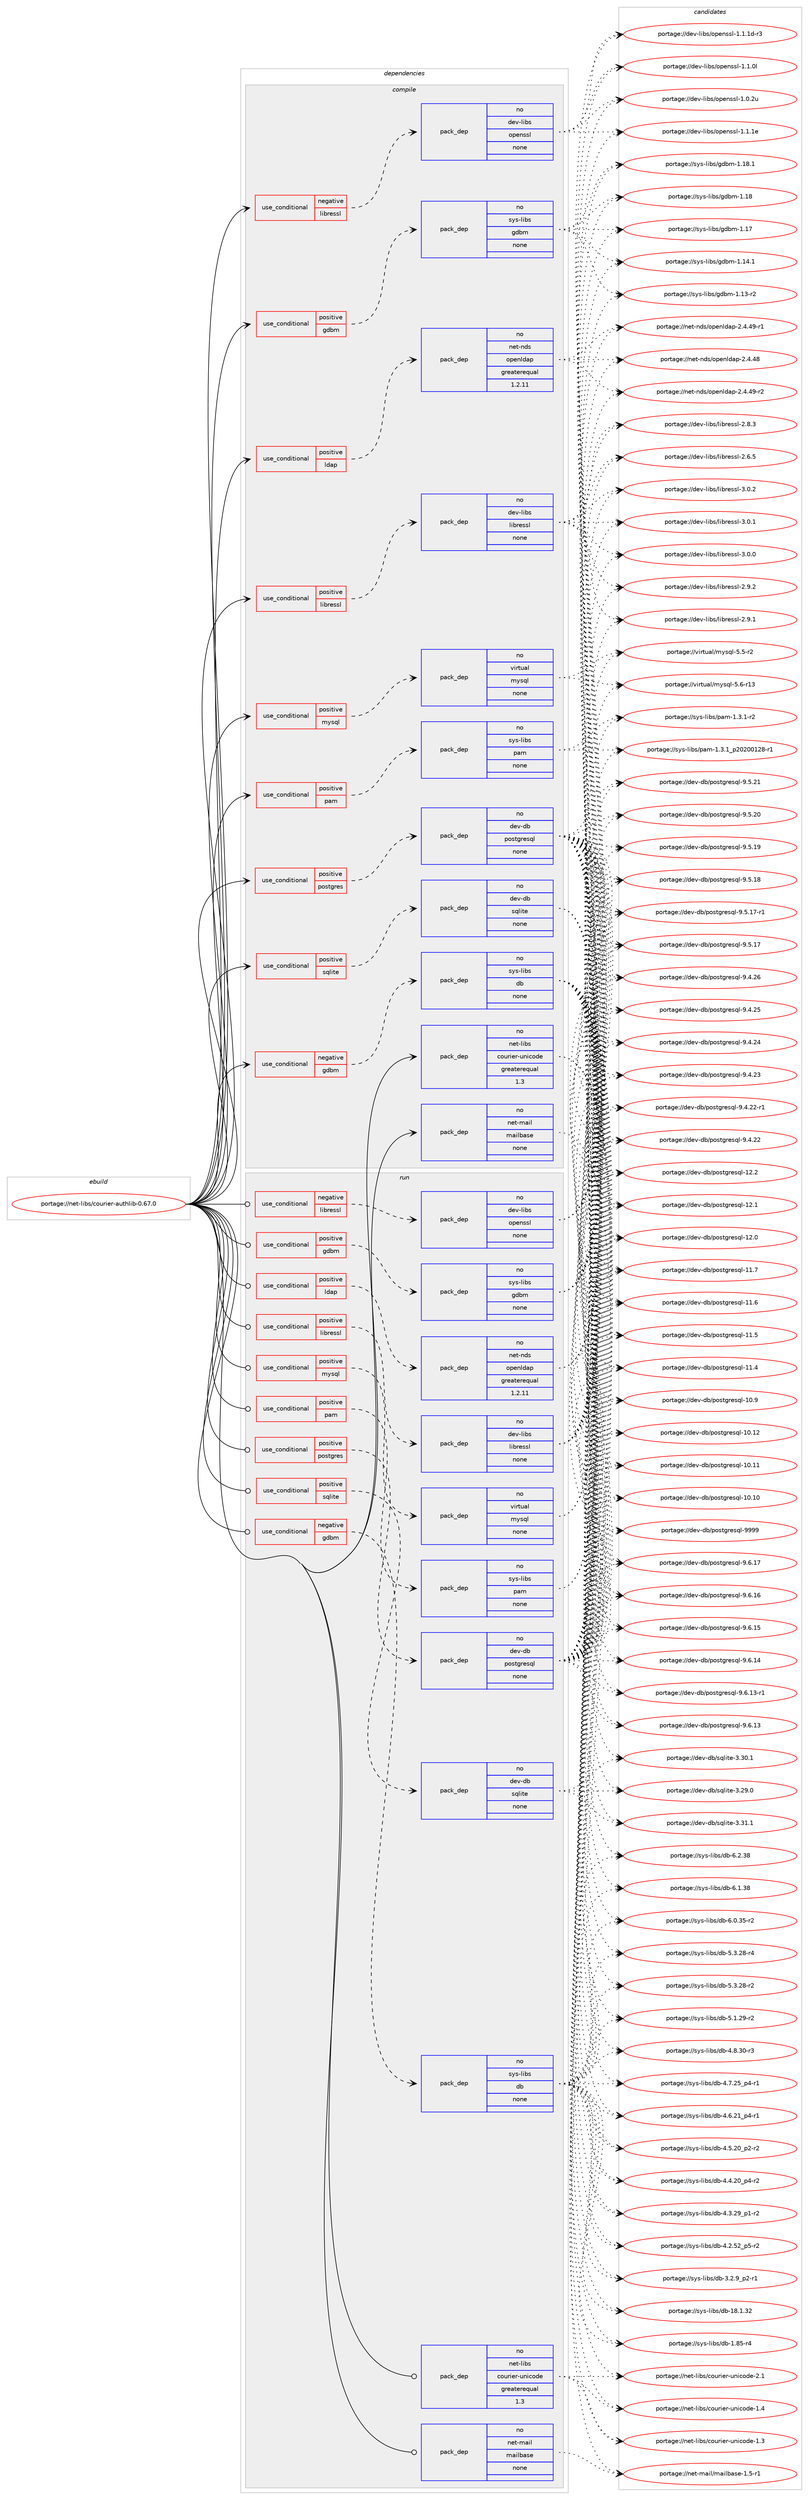 digraph prolog {

# *************
# Graph options
# *************

newrank=true;
concentrate=true;
compound=true;
graph [rankdir=LR,fontname=Helvetica,fontsize=10,ranksep=1.5];#, ranksep=2.5, nodesep=0.2];
edge  [arrowhead=vee];
node  [fontname=Helvetica,fontsize=10];

# **********
# The ebuild
# **********

subgraph cluster_leftcol {
color=gray;
rank=same;
label=<<i>ebuild</i>>;
id [label="portage://net-libs/courier-authlib-0.67.0", color=red, width=4, href="../net-libs/courier-authlib-0.67.0.svg"];
}

# ****************
# The dependencies
# ****************

subgraph cluster_midcol {
color=gray;
label=<<i>dependencies</i>>;
subgraph cluster_compile {
fillcolor="#eeeeee";
style=filled;
label=<<i>compile</i>>;
subgraph cond5864 {
dependency26728 [label=<<TABLE BORDER="0" CELLBORDER="1" CELLSPACING="0" CELLPADDING="4"><TR><TD ROWSPAN="3" CELLPADDING="10">use_conditional</TD></TR><TR><TD>negative</TD></TR><TR><TD>gdbm</TD></TR></TABLE>>, shape=none, color=red];
subgraph pack20565 {
dependency26729 [label=<<TABLE BORDER="0" CELLBORDER="1" CELLSPACING="0" CELLPADDING="4" WIDTH="220"><TR><TD ROWSPAN="6" CELLPADDING="30">pack_dep</TD></TR><TR><TD WIDTH="110">no</TD></TR><TR><TD>sys-libs</TD></TR><TR><TD>db</TD></TR><TR><TD>none</TD></TR><TR><TD></TD></TR></TABLE>>, shape=none, color=blue];
}
dependency26728:e -> dependency26729:w [weight=20,style="dashed",arrowhead="vee"];
}
id:e -> dependency26728:w [weight=20,style="solid",arrowhead="vee"];
subgraph cond5865 {
dependency26730 [label=<<TABLE BORDER="0" CELLBORDER="1" CELLSPACING="0" CELLPADDING="4"><TR><TD ROWSPAN="3" CELLPADDING="10">use_conditional</TD></TR><TR><TD>negative</TD></TR><TR><TD>libressl</TD></TR></TABLE>>, shape=none, color=red];
subgraph pack20566 {
dependency26731 [label=<<TABLE BORDER="0" CELLBORDER="1" CELLSPACING="0" CELLPADDING="4" WIDTH="220"><TR><TD ROWSPAN="6" CELLPADDING="30">pack_dep</TD></TR><TR><TD WIDTH="110">no</TD></TR><TR><TD>dev-libs</TD></TR><TR><TD>openssl</TD></TR><TR><TD>none</TD></TR><TR><TD></TD></TR></TABLE>>, shape=none, color=blue];
}
dependency26730:e -> dependency26731:w [weight=20,style="dashed",arrowhead="vee"];
}
id:e -> dependency26730:w [weight=20,style="solid",arrowhead="vee"];
subgraph cond5866 {
dependency26732 [label=<<TABLE BORDER="0" CELLBORDER="1" CELLSPACING="0" CELLPADDING="4"><TR><TD ROWSPAN="3" CELLPADDING="10">use_conditional</TD></TR><TR><TD>positive</TD></TR><TR><TD>gdbm</TD></TR></TABLE>>, shape=none, color=red];
subgraph pack20567 {
dependency26733 [label=<<TABLE BORDER="0" CELLBORDER="1" CELLSPACING="0" CELLPADDING="4" WIDTH="220"><TR><TD ROWSPAN="6" CELLPADDING="30">pack_dep</TD></TR><TR><TD WIDTH="110">no</TD></TR><TR><TD>sys-libs</TD></TR><TR><TD>gdbm</TD></TR><TR><TD>none</TD></TR><TR><TD></TD></TR></TABLE>>, shape=none, color=blue];
}
dependency26732:e -> dependency26733:w [weight=20,style="dashed",arrowhead="vee"];
}
id:e -> dependency26732:w [weight=20,style="solid",arrowhead="vee"];
subgraph cond5867 {
dependency26734 [label=<<TABLE BORDER="0" CELLBORDER="1" CELLSPACING="0" CELLPADDING="4"><TR><TD ROWSPAN="3" CELLPADDING="10">use_conditional</TD></TR><TR><TD>positive</TD></TR><TR><TD>ldap</TD></TR></TABLE>>, shape=none, color=red];
subgraph pack20568 {
dependency26735 [label=<<TABLE BORDER="0" CELLBORDER="1" CELLSPACING="0" CELLPADDING="4" WIDTH="220"><TR><TD ROWSPAN="6" CELLPADDING="30">pack_dep</TD></TR><TR><TD WIDTH="110">no</TD></TR><TR><TD>net-nds</TD></TR><TR><TD>openldap</TD></TR><TR><TD>greaterequal</TD></TR><TR><TD>1.2.11</TD></TR></TABLE>>, shape=none, color=blue];
}
dependency26734:e -> dependency26735:w [weight=20,style="dashed",arrowhead="vee"];
}
id:e -> dependency26734:w [weight=20,style="solid",arrowhead="vee"];
subgraph cond5868 {
dependency26736 [label=<<TABLE BORDER="0" CELLBORDER="1" CELLSPACING="0" CELLPADDING="4"><TR><TD ROWSPAN="3" CELLPADDING="10">use_conditional</TD></TR><TR><TD>positive</TD></TR><TR><TD>libressl</TD></TR></TABLE>>, shape=none, color=red];
subgraph pack20569 {
dependency26737 [label=<<TABLE BORDER="0" CELLBORDER="1" CELLSPACING="0" CELLPADDING="4" WIDTH="220"><TR><TD ROWSPAN="6" CELLPADDING="30">pack_dep</TD></TR><TR><TD WIDTH="110">no</TD></TR><TR><TD>dev-libs</TD></TR><TR><TD>libressl</TD></TR><TR><TD>none</TD></TR><TR><TD></TD></TR></TABLE>>, shape=none, color=blue];
}
dependency26736:e -> dependency26737:w [weight=20,style="dashed",arrowhead="vee"];
}
id:e -> dependency26736:w [weight=20,style="solid",arrowhead="vee"];
subgraph cond5869 {
dependency26738 [label=<<TABLE BORDER="0" CELLBORDER="1" CELLSPACING="0" CELLPADDING="4"><TR><TD ROWSPAN="3" CELLPADDING="10">use_conditional</TD></TR><TR><TD>positive</TD></TR><TR><TD>mysql</TD></TR></TABLE>>, shape=none, color=red];
subgraph pack20570 {
dependency26739 [label=<<TABLE BORDER="0" CELLBORDER="1" CELLSPACING="0" CELLPADDING="4" WIDTH="220"><TR><TD ROWSPAN="6" CELLPADDING="30">pack_dep</TD></TR><TR><TD WIDTH="110">no</TD></TR><TR><TD>virtual</TD></TR><TR><TD>mysql</TD></TR><TR><TD>none</TD></TR><TR><TD></TD></TR></TABLE>>, shape=none, color=blue];
}
dependency26738:e -> dependency26739:w [weight=20,style="dashed",arrowhead="vee"];
}
id:e -> dependency26738:w [weight=20,style="solid",arrowhead="vee"];
subgraph cond5870 {
dependency26740 [label=<<TABLE BORDER="0" CELLBORDER="1" CELLSPACING="0" CELLPADDING="4"><TR><TD ROWSPAN="3" CELLPADDING="10">use_conditional</TD></TR><TR><TD>positive</TD></TR><TR><TD>pam</TD></TR></TABLE>>, shape=none, color=red];
subgraph pack20571 {
dependency26741 [label=<<TABLE BORDER="0" CELLBORDER="1" CELLSPACING="0" CELLPADDING="4" WIDTH="220"><TR><TD ROWSPAN="6" CELLPADDING="30">pack_dep</TD></TR><TR><TD WIDTH="110">no</TD></TR><TR><TD>sys-libs</TD></TR><TR><TD>pam</TD></TR><TR><TD>none</TD></TR><TR><TD></TD></TR></TABLE>>, shape=none, color=blue];
}
dependency26740:e -> dependency26741:w [weight=20,style="dashed",arrowhead="vee"];
}
id:e -> dependency26740:w [weight=20,style="solid",arrowhead="vee"];
subgraph cond5871 {
dependency26742 [label=<<TABLE BORDER="0" CELLBORDER="1" CELLSPACING="0" CELLPADDING="4"><TR><TD ROWSPAN="3" CELLPADDING="10">use_conditional</TD></TR><TR><TD>positive</TD></TR><TR><TD>postgres</TD></TR></TABLE>>, shape=none, color=red];
subgraph pack20572 {
dependency26743 [label=<<TABLE BORDER="0" CELLBORDER="1" CELLSPACING="0" CELLPADDING="4" WIDTH="220"><TR><TD ROWSPAN="6" CELLPADDING="30">pack_dep</TD></TR><TR><TD WIDTH="110">no</TD></TR><TR><TD>dev-db</TD></TR><TR><TD>postgresql</TD></TR><TR><TD>none</TD></TR><TR><TD></TD></TR></TABLE>>, shape=none, color=blue];
}
dependency26742:e -> dependency26743:w [weight=20,style="dashed",arrowhead="vee"];
}
id:e -> dependency26742:w [weight=20,style="solid",arrowhead="vee"];
subgraph cond5872 {
dependency26744 [label=<<TABLE BORDER="0" CELLBORDER="1" CELLSPACING="0" CELLPADDING="4"><TR><TD ROWSPAN="3" CELLPADDING="10">use_conditional</TD></TR><TR><TD>positive</TD></TR><TR><TD>sqlite</TD></TR></TABLE>>, shape=none, color=red];
subgraph pack20573 {
dependency26745 [label=<<TABLE BORDER="0" CELLBORDER="1" CELLSPACING="0" CELLPADDING="4" WIDTH="220"><TR><TD ROWSPAN="6" CELLPADDING="30">pack_dep</TD></TR><TR><TD WIDTH="110">no</TD></TR><TR><TD>dev-db</TD></TR><TR><TD>sqlite</TD></TR><TR><TD>none</TD></TR><TR><TD></TD></TR></TABLE>>, shape=none, color=blue];
}
dependency26744:e -> dependency26745:w [weight=20,style="dashed",arrowhead="vee"];
}
id:e -> dependency26744:w [weight=20,style="solid",arrowhead="vee"];
subgraph pack20574 {
dependency26746 [label=<<TABLE BORDER="0" CELLBORDER="1" CELLSPACING="0" CELLPADDING="4" WIDTH="220"><TR><TD ROWSPAN="6" CELLPADDING="30">pack_dep</TD></TR><TR><TD WIDTH="110">no</TD></TR><TR><TD>net-libs</TD></TR><TR><TD>courier-unicode</TD></TR><TR><TD>greaterequal</TD></TR><TR><TD>1.3</TD></TR></TABLE>>, shape=none, color=blue];
}
id:e -> dependency26746:w [weight=20,style="solid",arrowhead="vee"];
subgraph pack20575 {
dependency26747 [label=<<TABLE BORDER="0" CELLBORDER="1" CELLSPACING="0" CELLPADDING="4" WIDTH="220"><TR><TD ROWSPAN="6" CELLPADDING="30">pack_dep</TD></TR><TR><TD WIDTH="110">no</TD></TR><TR><TD>net-mail</TD></TR><TR><TD>mailbase</TD></TR><TR><TD>none</TD></TR><TR><TD></TD></TR></TABLE>>, shape=none, color=blue];
}
id:e -> dependency26747:w [weight=20,style="solid",arrowhead="vee"];
}
subgraph cluster_compileandrun {
fillcolor="#eeeeee";
style=filled;
label=<<i>compile and run</i>>;
}
subgraph cluster_run {
fillcolor="#eeeeee";
style=filled;
label=<<i>run</i>>;
subgraph cond5873 {
dependency26748 [label=<<TABLE BORDER="0" CELLBORDER="1" CELLSPACING="0" CELLPADDING="4"><TR><TD ROWSPAN="3" CELLPADDING="10">use_conditional</TD></TR><TR><TD>negative</TD></TR><TR><TD>gdbm</TD></TR></TABLE>>, shape=none, color=red];
subgraph pack20576 {
dependency26749 [label=<<TABLE BORDER="0" CELLBORDER="1" CELLSPACING="0" CELLPADDING="4" WIDTH="220"><TR><TD ROWSPAN="6" CELLPADDING="30">pack_dep</TD></TR><TR><TD WIDTH="110">no</TD></TR><TR><TD>sys-libs</TD></TR><TR><TD>db</TD></TR><TR><TD>none</TD></TR><TR><TD></TD></TR></TABLE>>, shape=none, color=blue];
}
dependency26748:e -> dependency26749:w [weight=20,style="dashed",arrowhead="vee"];
}
id:e -> dependency26748:w [weight=20,style="solid",arrowhead="odot"];
subgraph cond5874 {
dependency26750 [label=<<TABLE BORDER="0" CELLBORDER="1" CELLSPACING="0" CELLPADDING="4"><TR><TD ROWSPAN="3" CELLPADDING="10">use_conditional</TD></TR><TR><TD>negative</TD></TR><TR><TD>libressl</TD></TR></TABLE>>, shape=none, color=red];
subgraph pack20577 {
dependency26751 [label=<<TABLE BORDER="0" CELLBORDER="1" CELLSPACING="0" CELLPADDING="4" WIDTH="220"><TR><TD ROWSPAN="6" CELLPADDING="30">pack_dep</TD></TR><TR><TD WIDTH="110">no</TD></TR><TR><TD>dev-libs</TD></TR><TR><TD>openssl</TD></TR><TR><TD>none</TD></TR><TR><TD></TD></TR></TABLE>>, shape=none, color=blue];
}
dependency26750:e -> dependency26751:w [weight=20,style="dashed",arrowhead="vee"];
}
id:e -> dependency26750:w [weight=20,style="solid",arrowhead="odot"];
subgraph cond5875 {
dependency26752 [label=<<TABLE BORDER="0" CELLBORDER="1" CELLSPACING="0" CELLPADDING="4"><TR><TD ROWSPAN="3" CELLPADDING="10">use_conditional</TD></TR><TR><TD>positive</TD></TR><TR><TD>gdbm</TD></TR></TABLE>>, shape=none, color=red];
subgraph pack20578 {
dependency26753 [label=<<TABLE BORDER="0" CELLBORDER="1" CELLSPACING="0" CELLPADDING="4" WIDTH="220"><TR><TD ROWSPAN="6" CELLPADDING="30">pack_dep</TD></TR><TR><TD WIDTH="110">no</TD></TR><TR><TD>sys-libs</TD></TR><TR><TD>gdbm</TD></TR><TR><TD>none</TD></TR><TR><TD></TD></TR></TABLE>>, shape=none, color=blue];
}
dependency26752:e -> dependency26753:w [weight=20,style="dashed",arrowhead="vee"];
}
id:e -> dependency26752:w [weight=20,style="solid",arrowhead="odot"];
subgraph cond5876 {
dependency26754 [label=<<TABLE BORDER="0" CELLBORDER="1" CELLSPACING="0" CELLPADDING="4"><TR><TD ROWSPAN="3" CELLPADDING="10">use_conditional</TD></TR><TR><TD>positive</TD></TR><TR><TD>ldap</TD></TR></TABLE>>, shape=none, color=red];
subgraph pack20579 {
dependency26755 [label=<<TABLE BORDER="0" CELLBORDER="1" CELLSPACING="0" CELLPADDING="4" WIDTH="220"><TR><TD ROWSPAN="6" CELLPADDING="30">pack_dep</TD></TR><TR><TD WIDTH="110">no</TD></TR><TR><TD>net-nds</TD></TR><TR><TD>openldap</TD></TR><TR><TD>greaterequal</TD></TR><TR><TD>1.2.11</TD></TR></TABLE>>, shape=none, color=blue];
}
dependency26754:e -> dependency26755:w [weight=20,style="dashed",arrowhead="vee"];
}
id:e -> dependency26754:w [weight=20,style="solid",arrowhead="odot"];
subgraph cond5877 {
dependency26756 [label=<<TABLE BORDER="0" CELLBORDER="1" CELLSPACING="0" CELLPADDING="4"><TR><TD ROWSPAN="3" CELLPADDING="10">use_conditional</TD></TR><TR><TD>positive</TD></TR><TR><TD>libressl</TD></TR></TABLE>>, shape=none, color=red];
subgraph pack20580 {
dependency26757 [label=<<TABLE BORDER="0" CELLBORDER="1" CELLSPACING="0" CELLPADDING="4" WIDTH="220"><TR><TD ROWSPAN="6" CELLPADDING="30">pack_dep</TD></TR><TR><TD WIDTH="110">no</TD></TR><TR><TD>dev-libs</TD></TR><TR><TD>libressl</TD></TR><TR><TD>none</TD></TR><TR><TD></TD></TR></TABLE>>, shape=none, color=blue];
}
dependency26756:e -> dependency26757:w [weight=20,style="dashed",arrowhead="vee"];
}
id:e -> dependency26756:w [weight=20,style="solid",arrowhead="odot"];
subgraph cond5878 {
dependency26758 [label=<<TABLE BORDER="0" CELLBORDER="1" CELLSPACING="0" CELLPADDING="4"><TR><TD ROWSPAN="3" CELLPADDING="10">use_conditional</TD></TR><TR><TD>positive</TD></TR><TR><TD>mysql</TD></TR></TABLE>>, shape=none, color=red];
subgraph pack20581 {
dependency26759 [label=<<TABLE BORDER="0" CELLBORDER="1" CELLSPACING="0" CELLPADDING="4" WIDTH="220"><TR><TD ROWSPAN="6" CELLPADDING="30">pack_dep</TD></TR><TR><TD WIDTH="110">no</TD></TR><TR><TD>virtual</TD></TR><TR><TD>mysql</TD></TR><TR><TD>none</TD></TR><TR><TD></TD></TR></TABLE>>, shape=none, color=blue];
}
dependency26758:e -> dependency26759:w [weight=20,style="dashed",arrowhead="vee"];
}
id:e -> dependency26758:w [weight=20,style="solid",arrowhead="odot"];
subgraph cond5879 {
dependency26760 [label=<<TABLE BORDER="0" CELLBORDER="1" CELLSPACING="0" CELLPADDING="4"><TR><TD ROWSPAN="3" CELLPADDING="10">use_conditional</TD></TR><TR><TD>positive</TD></TR><TR><TD>pam</TD></TR></TABLE>>, shape=none, color=red];
subgraph pack20582 {
dependency26761 [label=<<TABLE BORDER="0" CELLBORDER="1" CELLSPACING="0" CELLPADDING="4" WIDTH="220"><TR><TD ROWSPAN="6" CELLPADDING="30">pack_dep</TD></TR><TR><TD WIDTH="110">no</TD></TR><TR><TD>sys-libs</TD></TR><TR><TD>pam</TD></TR><TR><TD>none</TD></TR><TR><TD></TD></TR></TABLE>>, shape=none, color=blue];
}
dependency26760:e -> dependency26761:w [weight=20,style="dashed",arrowhead="vee"];
}
id:e -> dependency26760:w [weight=20,style="solid",arrowhead="odot"];
subgraph cond5880 {
dependency26762 [label=<<TABLE BORDER="0" CELLBORDER="1" CELLSPACING="0" CELLPADDING="4"><TR><TD ROWSPAN="3" CELLPADDING="10">use_conditional</TD></TR><TR><TD>positive</TD></TR><TR><TD>postgres</TD></TR></TABLE>>, shape=none, color=red];
subgraph pack20583 {
dependency26763 [label=<<TABLE BORDER="0" CELLBORDER="1" CELLSPACING="0" CELLPADDING="4" WIDTH="220"><TR><TD ROWSPAN="6" CELLPADDING="30">pack_dep</TD></TR><TR><TD WIDTH="110">no</TD></TR><TR><TD>dev-db</TD></TR><TR><TD>postgresql</TD></TR><TR><TD>none</TD></TR><TR><TD></TD></TR></TABLE>>, shape=none, color=blue];
}
dependency26762:e -> dependency26763:w [weight=20,style="dashed",arrowhead="vee"];
}
id:e -> dependency26762:w [weight=20,style="solid",arrowhead="odot"];
subgraph cond5881 {
dependency26764 [label=<<TABLE BORDER="0" CELLBORDER="1" CELLSPACING="0" CELLPADDING="4"><TR><TD ROWSPAN="3" CELLPADDING="10">use_conditional</TD></TR><TR><TD>positive</TD></TR><TR><TD>sqlite</TD></TR></TABLE>>, shape=none, color=red];
subgraph pack20584 {
dependency26765 [label=<<TABLE BORDER="0" CELLBORDER="1" CELLSPACING="0" CELLPADDING="4" WIDTH="220"><TR><TD ROWSPAN="6" CELLPADDING="30">pack_dep</TD></TR><TR><TD WIDTH="110">no</TD></TR><TR><TD>dev-db</TD></TR><TR><TD>sqlite</TD></TR><TR><TD>none</TD></TR><TR><TD></TD></TR></TABLE>>, shape=none, color=blue];
}
dependency26764:e -> dependency26765:w [weight=20,style="dashed",arrowhead="vee"];
}
id:e -> dependency26764:w [weight=20,style="solid",arrowhead="odot"];
subgraph pack20585 {
dependency26766 [label=<<TABLE BORDER="0" CELLBORDER="1" CELLSPACING="0" CELLPADDING="4" WIDTH="220"><TR><TD ROWSPAN="6" CELLPADDING="30">pack_dep</TD></TR><TR><TD WIDTH="110">no</TD></TR><TR><TD>net-libs</TD></TR><TR><TD>courier-unicode</TD></TR><TR><TD>greaterequal</TD></TR><TR><TD>1.3</TD></TR></TABLE>>, shape=none, color=blue];
}
id:e -> dependency26766:w [weight=20,style="solid",arrowhead="odot"];
subgraph pack20586 {
dependency26767 [label=<<TABLE BORDER="0" CELLBORDER="1" CELLSPACING="0" CELLPADDING="4" WIDTH="220"><TR><TD ROWSPAN="6" CELLPADDING="30">pack_dep</TD></TR><TR><TD WIDTH="110">no</TD></TR><TR><TD>net-mail</TD></TR><TR><TD>mailbase</TD></TR><TR><TD>none</TD></TR><TR><TD></TD></TR></TABLE>>, shape=none, color=blue];
}
id:e -> dependency26767:w [weight=20,style="solid",arrowhead="odot"];
}
}

# **************
# The candidates
# **************

subgraph cluster_choices {
rank=same;
color=gray;
label=<<i>candidates</i>>;

subgraph choice20565 {
color=black;
nodesep=1;
choice1151211154510810598115471009845544650465156 [label="portage://sys-libs/db-6.2.38", color=red, width=4,href="../sys-libs/db-6.2.38.svg"];
choice1151211154510810598115471009845544649465156 [label="portage://sys-libs/db-6.1.38", color=red, width=4,href="../sys-libs/db-6.1.38.svg"];
choice11512111545108105981154710098455446484651534511450 [label="portage://sys-libs/db-6.0.35-r2", color=red, width=4,href="../sys-libs/db-6.0.35-r2.svg"];
choice11512111545108105981154710098455346514650564511452 [label="portage://sys-libs/db-5.3.28-r4", color=red, width=4,href="../sys-libs/db-5.3.28-r4.svg"];
choice11512111545108105981154710098455346514650564511450 [label="portage://sys-libs/db-5.3.28-r2", color=red, width=4,href="../sys-libs/db-5.3.28-r2.svg"];
choice11512111545108105981154710098455346494650574511450 [label="portage://sys-libs/db-5.1.29-r2", color=red, width=4,href="../sys-libs/db-5.1.29-r2.svg"];
choice11512111545108105981154710098455246564651484511451 [label="portage://sys-libs/db-4.8.30-r3", color=red, width=4,href="../sys-libs/db-4.8.30-r3.svg"];
choice115121115451081059811547100984552465546505395112524511449 [label="portage://sys-libs/db-4.7.25_p4-r1", color=red, width=4,href="../sys-libs/db-4.7.25_p4-r1.svg"];
choice115121115451081059811547100984552465446504995112524511449 [label="portage://sys-libs/db-4.6.21_p4-r1", color=red, width=4,href="../sys-libs/db-4.6.21_p4-r1.svg"];
choice115121115451081059811547100984552465346504895112504511450 [label="portage://sys-libs/db-4.5.20_p2-r2", color=red, width=4,href="../sys-libs/db-4.5.20_p2-r2.svg"];
choice115121115451081059811547100984552465246504895112524511450 [label="portage://sys-libs/db-4.4.20_p4-r2", color=red, width=4,href="../sys-libs/db-4.4.20_p4-r2.svg"];
choice115121115451081059811547100984552465146505795112494511450 [label="portage://sys-libs/db-4.3.29_p1-r2", color=red, width=4,href="../sys-libs/db-4.3.29_p1-r2.svg"];
choice115121115451081059811547100984552465046535095112534511450 [label="portage://sys-libs/db-4.2.52_p5-r2", color=red, width=4,href="../sys-libs/db-4.2.52_p5-r2.svg"];
choice1151211154510810598115471009845514650465795112504511449 [label="portage://sys-libs/db-3.2.9_p2-r1", color=red, width=4,href="../sys-libs/db-3.2.9_p2-r1.svg"];
choice115121115451081059811547100984549564649465150 [label="portage://sys-libs/db-18.1.32", color=red, width=4,href="../sys-libs/db-18.1.32.svg"];
choice1151211154510810598115471009845494656534511452 [label="portage://sys-libs/db-1.85-r4", color=red, width=4,href="../sys-libs/db-1.85-r4.svg"];
dependency26729:e -> choice1151211154510810598115471009845544650465156:w [style=dotted,weight="100"];
dependency26729:e -> choice1151211154510810598115471009845544649465156:w [style=dotted,weight="100"];
dependency26729:e -> choice11512111545108105981154710098455446484651534511450:w [style=dotted,weight="100"];
dependency26729:e -> choice11512111545108105981154710098455346514650564511452:w [style=dotted,weight="100"];
dependency26729:e -> choice11512111545108105981154710098455346514650564511450:w [style=dotted,weight="100"];
dependency26729:e -> choice11512111545108105981154710098455346494650574511450:w [style=dotted,weight="100"];
dependency26729:e -> choice11512111545108105981154710098455246564651484511451:w [style=dotted,weight="100"];
dependency26729:e -> choice115121115451081059811547100984552465546505395112524511449:w [style=dotted,weight="100"];
dependency26729:e -> choice115121115451081059811547100984552465446504995112524511449:w [style=dotted,weight="100"];
dependency26729:e -> choice115121115451081059811547100984552465346504895112504511450:w [style=dotted,weight="100"];
dependency26729:e -> choice115121115451081059811547100984552465246504895112524511450:w [style=dotted,weight="100"];
dependency26729:e -> choice115121115451081059811547100984552465146505795112494511450:w [style=dotted,weight="100"];
dependency26729:e -> choice115121115451081059811547100984552465046535095112534511450:w [style=dotted,weight="100"];
dependency26729:e -> choice1151211154510810598115471009845514650465795112504511449:w [style=dotted,weight="100"];
dependency26729:e -> choice115121115451081059811547100984549564649465150:w [style=dotted,weight="100"];
dependency26729:e -> choice1151211154510810598115471009845494656534511452:w [style=dotted,weight="100"];
}
subgraph choice20566 {
color=black;
nodesep=1;
choice100101118451081059811547111112101110115115108454946494649101 [label="portage://dev-libs/openssl-1.1.1e", color=red, width=4,href="../dev-libs/openssl-1.1.1e.svg"];
choice1001011184510810598115471111121011101151151084549464946491004511451 [label="portage://dev-libs/openssl-1.1.1d-r3", color=red, width=4,href="../dev-libs/openssl-1.1.1d-r3.svg"];
choice100101118451081059811547111112101110115115108454946494648108 [label="portage://dev-libs/openssl-1.1.0l", color=red, width=4,href="../dev-libs/openssl-1.1.0l.svg"];
choice100101118451081059811547111112101110115115108454946484650117 [label="portage://dev-libs/openssl-1.0.2u", color=red, width=4,href="../dev-libs/openssl-1.0.2u.svg"];
dependency26731:e -> choice100101118451081059811547111112101110115115108454946494649101:w [style=dotted,weight="100"];
dependency26731:e -> choice1001011184510810598115471111121011101151151084549464946491004511451:w [style=dotted,weight="100"];
dependency26731:e -> choice100101118451081059811547111112101110115115108454946494648108:w [style=dotted,weight="100"];
dependency26731:e -> choice100101118451081059811547111112101110115115108454946484650117:w [style=dotted,weight="100"];
}
subgraph choice20567 {
color=black;
nodesep=1;
choice1151211154510810598115471031009810945494649564649 [label="portage://sys-libs/gdbm-1.18.1", color=red, width=4,href="../sys-libs/gdbm-1.18.1.svg"];
choice115121115451081059811547103100981094549464956 [label="portage://sys-libs/gdbm-1.18", color=red, width=4,href="../sys-libs/gdbm-1.18.svg"];
choice115121115451081059811547103100981094549464955 [label="portage://sys-libs/gdbm-1.17", color=red, width=4,href="../sys-libs/gdbm-1.17.svg"];
choice1151211154510810598115471031009810945494649524649 [label="portage://sys-libs/gdbm-1.14.1", color=red, width=4,href="../sys-libs/gdbm-1.14.1.svg"];
choice1151211154510810598115471031009810945494649514511450 [label="portage://sys-libs/gdbm-1.13-r2", color=red, width=4,href="../sys-libs/gdbm-1.13-r2.svg"];
dependency26733:e -> choice1151211154510810598115471031009810945494649564649:w [style=dotted,weight="100"];
dependency26733:e -> choice115121115451081059811547103100981094549464956:w [style=dotted,weight="100"];
dependency26733:e -> choice115121115451081059811547103100981094549464955:w [style=dotted,weight="100"];
dependency26733:e -> choice1151211154510810598115471031009810945494649524649:w [style=dotted,weight="100"];
dependency26733:e -> choice1151211154510810598115471031009810945494649514511450:w [style=dotted,weight="100"];
}
subgraph choice20568 {
color=black;
nodesep=1;
choice110101116451101001154711111210111010810097112455046524652574511450 [label="portage://net-nds/openldap-2.4.49-r2", color=red, width=4,href="../net-nds/openldap-2.4.49-r2.svg"];
choice110101116451101001154711111210111010810097112455046524652574511449 [label="portage://net-nds/openldap-2.4.49-r1", color=red, width=4,href="../net-nds/openldap-2.4.49-r1.svg"];
choice11010111645110100115471111121011101081009711245504652465256 [label="portage://net-nds/openldap-2.4.48", color=red, width=4,href="../net-nds/openldap-2.4.48.svg"];
dependency26735:e -> choice110101116451101001154711111210111010810097112455046524652574511450:w [style=dotted,weight="100"];
dependency26735:e -> choice110101116451101001154711111210111010810097112455046524652574511449:w [style=dotted,weight="100"];
dependency26735:e -> choice11010111645110100115471111121011101081009711245504652465256:w [style=dotted,weight="100"];
}
subgraph choice20569 {
color=black;
nodesep=1;
choice10010111845108105981154710810598114101115115108455146484650 [label="portage://dev-libs/libressl-3.0.2", color=red, width=4,href="../dev-libs/libressl-3.0.2.svg"];
choice10010111845108105981154710810598114101115115108455146484649 [label="portage://dev-libs/libressl-3.0.1", color=red, width=4,href="../dev-libs/libressl-3.0.1.svg"];
choice10010111845108105981154710810598114101115115108455146484648 [label="portage://dev-libs/libressl-3.0.0", color=red, width=4,href="../dev-libs/libressl-3.0.0.svg"];
choice10010111845108105981154710810598114101115115108455046574650 [label="portage://dev-libs/libressl-2.9.2", color=red, width=4,href="../dev-libs/libressl-2.9.2.svg"];
choice10010111845108105981154710810598114101115115108455046574649 [label="portage://dev-libs/libressl-2.9.1", color=red, width=4,href="../dev-libs/libressl-2.9.1.svg"];
choice10010111845108105981154710810598114101115115108455046564651 [label="portage://dev-libs/libressl-2.8.3", color=red, width=4,href="../dev-libs/libressl-2.8.3.svg"];
choice10010111845108105981154710810598114101115115108455046544653 [label="portage://dev-libs/libressl-2.6.5", color=red, width=4,href="../dev-libs/libressl-2.6.5.svg"];
dependency26737:e -> choice10010111845108105981154710810598114101115115108455146484650:w [style=dotted,weight="100"];
dependency26737:e -> choice10010111845108105981154710810598114101115115108455146484649:w [style=dotted,weight="100"];
dependency26737:e -> choice10010111845108105981154710810598114101115115108455146484648:w [style=dotted,weight="100"];
dependency26737:e -> choice10010111845108105981154710810598114101115115108455046574650:w [style=dotted,weight="100"];
dependency26737:e -> choice10010111845108105981154710810598114101115115108455046574649:w [style=dotted,weight="100"];
dependency26737:e -> choice10010111845108105981154710810598114101115115108455046564651:w [style=dotted,weight="100"];
dependency26737:e -> choice10010111845108105981154710810598114101115115108455046544653:w [style=dotted,weight="100"];
}
subgraph choice20570 {
color=black;
nodesep=1;
choice118105114116117971084710912111511310845534654451144951 [label="portage://virtual/mysql-5.6-r13", color=red, width=4,href="../virtual/mysql-5.6-r13.svg"];
choice1181051141161179710847109121115113108455346534511450 [label="portage://virtual/mysql-5.5-r2", color=red, width=4,href="../virtual/mysql-5.5-r2.svg"];
dependency26739:e -> choice118105114116117971084710912111511310845534654451144951:w [style=dotted,weight="100"];
dependency26739:e -> choice1181051141161179710847109121115113108455346534511450:w [style=dotted,weight="100"];
}
subgraph choice20571 {
color=black;
nodesep=1;
choice115121115451081059811547112971094549465146499511250485048484950564511449 [label="portage://sys-libs/pam-1.3.1_p20200128-r1", color=red, width=4,href="../sys-libs/pam-1.3.1_p20200128-r1.svg"];
choice115121115451081059811547112971094549465146494511450 [label="portage://sys-libs/pam-1.3.1-r2", color=red, width=4,href="../sys-libs/pam-1.3.1-r2.svg"];
dependency26741:e -> choice115121115451081059811547112971094549465146499511250485048484950564511449:w [style=dotted,weight="100"];
dependency26741:e -> choice115121115451081059811547112971094549465146494511450:w [style=dotted,weight="100"];
}
subgraph choice20572 {
color=black;
nodesep=1;
choice1001011184510098471121111151161031141011151131084557575757 [label="portage://dev-db/postgresql-9999", color=red, width=4,href="../dev-db/postgresql-9999.svg"];
choice10010111845100984711211111511610311410111511310845574654464955 [label="portage://dev-db/postgresql-9.6.17", color=red, width=4,href="../dev-db/postgresql-9.6.17.svg"];
choice10010111845100984711211111511610311410111511310845574654464954 [label="portage://dev-db/postgresql-9.6.16", color=red, width=4,href="../dev-db/postgresql-9.6.16.svg"];
choice10010111845100984711211111511610311410111511310845574654464953 [label="portage://dev-db/postgresql-9.6.15", color=red, width=4,href="../dev-db/postgresql-9.6.15.svg"];
choice10010111845100984711211111511610311410111511310845574654464952 [label="portage://dev-db/postgresql-9.6.14", color=red, width=4,href="../dev-db/postgresql-9.6.14.svg"];
choice100101118451009847112111115116103114101115113108455746544649514511449 [label="portage://dev-db/postgresql-9.6.13-r1", color=red, width=4,href="../dev-db/postgresql-9.6.13-r1.svg"];
choice10010111845100984711211111511610311410111511310845574654464951 [label="portage://dev-db/postgresql-9.6.13", color=red, width=4,href="../dev-db/postgresql-9.6.13.svg"];
choice10010111845100984711211111511610311410111511310845574653465049 [label="portage://dev-db/postgresql-9.5.21", color=red, width=4,href="../dev-db/postgresql-9.5.21.svg"];
choice10010111845100984711211111511610311410111511310845574653465048 [label="portage://dev-db/postgresql-9.5.20", color=red, width=4,href="../dev-db/postgresql-9.5.20.svg"];
choice10010111845100984711211111511610311410111511310845574653464957 [label="portage://dev-db/postgresql-9.5.19", color=red, width=4,href="../dev-db/postgresql-9.5.19.svg"];
choice10010111845100984711211111511610311410111511310845574653464956 [label="portage://dev-db/postgresql-9.5.18", color=red, width=4,href="../dev-db/postgresql-9.5.18.svg"];
choice100101118451009847112111115116103114101115113108455746534649554511449 [label="portage://dev-db/postgresql-9.5.17-r1", color=red, width=4,href="../dev-db/postgresql-9.5.17-r1.svg"];
choice10010111845100984711211111511610311410111511310845574653464955 [label="portage://dev-db/postgresql-9.5.17", color=red, width=4,href="../dev-db/postgresql-9.5.17.svg"];
choice10010111845100984711211111511610311410111511310845574652465054 [label="portage://dev-db/postgresql-9.4.26", color=red, width=4,href="../dev-db/postgresql-9.4.26.svg"];
choice10010111845100984711211111511610311410111511310845574652465053 [label="portage://dev-db/postgresql-9.4.25", color=red, width=4,href="../dev-db/postgresql-9.4.25.svg"];
choice10010111845100984711211111511610311410111511310845574652465052 [label="portage://dev-db/postgresql-9.4.24", color=red, width=4,href="../dev-db/postgresql-9.4.24.svg"];
choice10010111845100984711211111511610311410111511310845574652465051 [label="portage://dev-db/postgresql-9.4.23", color=red, width=4,href="../dev-db/postgresql-9.4.23.svg"];
choice100101118451009847112111115116103114101115113108455746524650504511449 [label="portage://dev-db/postgresql-9.4.22-r1", color=red, width=4,href="../dev-db/postgresql-9.4.22-r1.svg"];
choice10010111845100984711211111511610311410111511310845574652465050 [label="portage://dev-db/postgresql-9.4.22", color=red, width=4,href="../dev-db/postgresql-9.4.22.svg"];
choice1001011184510098471121111151161031141011151131084549504650 [label="portage://dev-db/postgresql-12.2", color=red, width=4,href="../dev-db/postgresql-12.2.svg"];
choice1001011184510098471121111151161031141011151131084549504649 [label="portage://dev-db/postgresql-12.1", color=red, width=4,href="../dev-db/postgresql-12.1.svg"];
choice1001011184510098471121111151161031141011151131084549504648 [label="portage://dev-db/postgresql-12.0", color=red, width=4,href="../dev-db/postgresql-12.0.svg"];
choice1001011184510098471121111151161031141011151131084549494655 [label="portage://dev-db/postgresql-11.7", color=red, width=4,href="../dev-db/postgresql-11.7.svg"];
choice1001011184510098471121111151161031141011151131084549494654 [label="portage://dev-db/postgresql-11.6", color=red, width=4,href="../dev-db/postgresql-11.6.svg"];
choice1001011184510098471121111151161031141011151131084549494653 [label="portage://dev-db/postgresql-11.5", color=red, width=4,href="../dev-db/postgresql-11.5.svg"];
choice1001011184510098471121111151161031141011151131084549494652 [label="portage://dev-db/postgresql-11.4", color=red, width=4,href="../dev-db/postgresql-11.4.svg"];
choice1001011184510098471121111151161031141011151131084549484657 [label="portage://dev-db/postgresql-10.9", color=red, width=4,href="../dev-db/postgresql-10.9.svg"];
choice100101118451009847112111115116103114101115113108454948464950 [label="portage://dev-db/postgresql-10.12", color=red, width=4,href="../dev-db/postgresql-10.12.svg"];
choice100101118451009847112111115116103114101115113108454948464949 [label="portage://dev-db/postgresql-10.11", color=red, width=4,href="../dev-db/postgresql-10.11.svg"];
choice100101118451009847112111115116103114101115113108454948464948 [label="portage://dev-db/postgresql-10.10", color=red, width=4,href="../dev-db/postgresql-10.10.svg"];
dependency26743:e -> choice1001011184510098471121111151161031141011151131084557575757:w [style=dotted,weight="100"];
dependency26743:e -> choice10010111845100984711211111511610311410111511310845574654464955:w [style=dotted,weight="100"];
dependency26743:e -> choice10010111845100984711211111511610311410111511310845574654464954:w [style=dotted,weight="100"];
dependency26743:e -> choice10010111845100984711211111511610311410111511310845574654464953:w [style=dotted,weight="100"];
dependency26743:e -> choice10010111845100984711211111511610311410111511310845574654464952:w [style=dotted,weight="100"];
dependency26743:e -> choice100101118451009847112111115116103114101115113108455746544649514511449:w [style=dotted,weight="100"];
dependency26743:e -> choice10010111845100984711211111511610311410111511310845574654464951:w [style=dotted,weight="100"];
dependency26743:e -> choice10010111845100984711211111511610311410111511310845574653465049:w [style=dotted,weight="100"];
dependency26743:e -> choice10010111845100984711211111511610311410111511310845574653465048:w [style=dotted,weight="100"];
dependency26743:e -> choice10010111845100984711211111511610311410111511310845574653464957:w [style=dotted,weight="100"];
dependency26743:e -> choice10010111845100984711211111511610311410111511310845574653464956:w [style=dotted,weight="100"];
dependency26743:e -> choice100101118451009847112111115116103114101115113108455746534649554511449:w [style=dotted,weight="100"];
dependency26743:e -> choice10010111845100984711211111511610311410111511310845574653464955:w [style=dotted,weight="100"];
dependency26743:e -> choice10010111845100984711211111511610311410111511310845574652465054:w [style=dotted,weight="100"];
dependency26743:e -> choice10010111845100984711211111511610311410111511310845574652465053:w [style=dotted,weight="100"];
dependency26743:e -> choice10010111845100984711211111511610311410111511310845574652465052:w [style=dotted,weight="100"];
dependency26743:e -> choice10010111845100984711211111511610311410111511310845574652465051:w [style=dotted,weight="100"];
dependency26743:e -> choice100101118451009847112111115116103114101115113108455746524650504511449:w [style=dotted,weight="100"];
dependency26743:e -> choice10010111845100984711211111511610311410111511310845574652465050:w [style=dotted,weight="100"];
dependency26743:e -> choice1001011184510098471121111151161031141011151131084549504650:w [style=dotted,weight="100"];
dependency26743:e -> choice1001011184510098471121111151161031141011151131084549504649:w [style=dotted,weight="100"];
dependency26743:e -> choice1001011184510098471121111151161031141011151131084549504648:w [style=dotted,weight="100"];
dependency26743:e -> choice1001011184510098471121111151161031141011151131084549494655:w [style=dotted,weight="100"];
dependency26743:e -> choice1001011184510098471121111151161031141011151131084549494654:w [style=dotted,weight="100"];
dependency26743:e -> choice1001011184510098471121111151161031141011151131084549494653:w [style=dotted,weight="100"];
dependency26743:e -> choice1001011184510098471121111151161031141011151131084549494652:w [style=dotted,weight="100"];
dependency26743:e -> choice1001011184510098471121111151161031141011151131084549484657:w [style=dotted,weight="100"];
dependency26743:e -> choice100101118451009847112111115116103114101115113108454948464950:w [style=dotted,weight="100"];
dependency26743:e -> choice100101118451009847112111115116103114101115113108454948464949:w [style=dotted,weight="100"];
dependency26743:e -> choice100101118451009847112111115116103114101115113108454948464948:w [style=dotted,weight="100"];
}
subgraph choice20573 {
color=black;
nodesep=1;
choice10010111845100984711511310810511610145514651494649 [label="portage://dev-db/sqlite-3.31.1", color=red, width=4,href="../dev-db/sqlite-3.31.1.svg"];
choice10010111845100984711511310810511610145514651484649 [label="portage://dev-db/sqlite-3.30.1", color=red, width=4,href="../dev-db/sqlite-3.30.1.svg"];
choice10010111845100984711511310810511610145514650574648 [label="portage://dev-db/sqlite-3.29.0", color=red, width=4,href="../dev-db/sqlite-3.29.0.svg"];
dependency26745:e -> choice10010111845100984711511310810511610145514651494649:w [style=dotted,weight="100"];
dependency26745:e -> choice10010111845100984711511310810511610145514651484649:w [style=dotted,weight="100"];
dependency26745:e -> choice10010111845100984711511310810511610145514650574648:w [style=dotted,weight="100"];
}
subgraph choice20574 {
color=black;
nodesep=1;
choice11010111645108105981154799111117114105101114451171101059911110010145504649 [label="portage://net-libs/courier-unicode-2.1", color=red, width=4,href="../net-libs/courier-unicode-2.1.svg"];
choice11010111645108105981154799111117114105101114451171101059911110010145494652 [label="portage://net-libs/courier-unicode-1.4", color=red, width=4,href="../net-libs/courier-unicode-1.4.svg"];
choice11010111645108105981154799111117114105101114451171101059911110010145494651 [label="portage://net-libs/courier-unicode-1.3", color=red, width=4,href="../net-libs/courier-unicode-1.3.svg"];
dependency26746:e -> choice11010111645108105981154799111117114105101114451171101059911110010145504649:w [style=dotted,weight="100"];
dependency26746:e -> choice11010111645108105981154799111117114105101114451171101059911110010145494652:w [style=dotted,weight="100"];
dependency26746:e -> choice11010111645108105981154799111117114105101114451171101059911110010145494651:w [style=dotted,weight="100"];
}
subgraph choice20575 {
color=black;
nodesep=1;
choice110101116451099710510847109971051089897115101454946534511449 [label="portage://net-mail/mailbase-1.5-r1", color=red, width=4,href="../net-mail/mailbase-1.5-r1.svg"];
dependency26747:e -> choice110101116451099710510847109971051089897115101454946534511449:w [style=dotted,weight="100"];
}
subgraph choice20576 {
color=black;
nodesep=1;
choice1151211154510810598115471009845544650465156 [label="portage://sys-libs/db-6.2.38", color=red, width=4,href="../sys-libs/db-6.2.38.svg"];
choice1151211154510810598115471009845544649465156 [label="portage://sys-libs/db-6.1.38", color=red, width=4,href="../sys-libs/db-6.1.38.svg"];
choice11512111545108105981154710098455446484651534511450 [label="portage://sys-libs/db-6.0.35-r2", color=red, width=4,href="../sys-libs/db-6.0.35-r2.svg"];
choice11512111545108105981154710098455346514650564511452 [label="portage://sys-libs/db-5.3.28-r4", color=red, width=4,href="../sys-libs/db-5.3.28-r4.svg"];
choice11512111545108105981154710098455346514650564511450 [label="portage://sys-libs/db-5.3.28-r2", color=red, width=4,href="../sys-libs/db-5.3.28-r2.svg"];
choice11512111545108105981154710098455346494650574511450 [label="portage://sys-libs/db-5.1.29-r2", color=red, width=4,href="../sys-libs/db-5.1.29-r2.svg"];
choice11512111545108105981154710098455246564651484511451 [label="portage://sys-libs/db-4.8.30-r3", color=red, width=4,href="../sys-libs/db-4.8.30-r3.svg"];
choice115121115451081059811547100984552465546505395112524511449 [label="portage://sys-libs/db-4.7.25_p4-r1", color=red, width=4,href="../sys-libs/db-4.7.25_p4-r1.svg"];
choice115121115451081059811547100984552465446504995112524511449 [label="portage://sys-libs/db-4.6.21_p4-r1", color=red, width=4,href="../sys-libs/db-4.6.21_p4-r1.svg"];
choice115121115451081059811547100984552465346504895112504511450 [label="portage://sys-libs/db-4.5.20_p2-r2", color=red, width=4,href="../sys-libs/db-4.5.20_p2-r2.svg"];
choice115121115451081059811547100984552465246504895112524511450 [label="portage://sys-libs/db-4.4.20_p4-r2", color=red, width=4,href="../sys-libs/db-4.4.20_p4-r2.svg"];
choice115121115451081059811547100984552465146505795112494511450 [label="portage://sys-libs/db-4.3.29_p1-r2", color=red, width=4,href="../sys-libs/db-4.3.29_p1-r2.svg"];
choice115121115451081059811547100984552465046535095112534511450 [label="portage://sys-libs/db-4.2.52_p5-r2", color=red, width=4,href="../sys-libs/db-4.2.52_p5-r2.svg"];
choice1151211154510810598115471009845514650465795112504511449 [label="portage://sys-libs/db-3.2.9_p2-r1", color=red, width=4,href="../sys-libs/db-3.2.9_p2-r1.svg"];
choice115121115451081059811547100984549564649465150 [label="portage://sys-libs/db-18.1.32", color=red, width=4,href="../sys-libs/db-18.1.32.svg"];
choice1151211154510810598115471009845494656534511452 [label="portage://sys-libs/db-1.85-r4", color=red, width=4,href="../sys-libs/db-1.85-r4.svg"];
dependency26749:e -> choice1151211154510810598115471009845544650465156:w [style=dotted,weight="100"];
dependency26749:e -> choice1151211154510810598115471009845544649465156:w [style=dotted,weight="100"];
dependency26749:e -> choice11512111545108105981154710098455446484651534511450:w [style=dotted,weight="100"];
dependency26749:e -> choice11512111545108105981154710098455346514650564511452:w [style=dotted,weight="100"];
dependency26749:e -> choice11512111545108105981154710098455346514650564511450:w [style=dotted,weight="100"];
dependency26749:e -> choice11512111545108105981154710098455346494650574511450:w [style=dotted,weight="100"];
dependency26749:e -> choice11512111545108105981154710098455246564651484511451:w [style=dotted,weight="100"];
dependency26749:e -> choice115121115451081059811547100984552465546505395112524511449:w [style=dotted,weight="100"];
dependency26749:e -> choice115121115451081059811547100984552465446504995112524511449:w [style=dotted,weight="100"];
dependency26749:e -> choice115121115451081059811547100984552465346504895112504511450:w [style=dotted,weight="100"];
dependency26749:e -> choice115121115451081059811547100984552465246504895112524511450:w [style=dotted,weight="100"];
dependency26749:e -> choice115121115451081059811547100984552465146505795112494511450:w [style=dotted,weight="100"];
dependency26749:e -> choice115121115451081059811547100984552465046535095112534511450:w [style=dotted,weight="100"];
dependency26749:e -> choice1151211154510810598115471009845514650465795112504511449:w [style=dotted,weight="100"];
dependency26749:e -> choice115121115451081059811547100984549564649465150:w [style=dotted,weight="100"];
dependency26749:e -> choice1151211154510810598115471009845494656534511452:w [style=dotted,weight="100"];
}
subgraph choice20577 {
color=black;
nodesep=1;
choice100101118451081059811547111112101110115115108454946494649101 [label="portage://dev-libs/openssl-1.1.1e", color=red, width=4,href="../dev-libs/openssl-1.1.1e.svg"];
choice1001011184510810598115471111121011101151151084549464946491004511451 [label="portage://dev-libs/openssl-1.1.1d-r3", color=red, width=4,href="../dev-libs/openssl-1.1.1d-r3.svg"];
choice100101118451081059811547111112101110115115108454946494648108 [label="portage://dev-libs/openssl-1.1.0l", color=red, width=4,href="../dev-libs/openssl-1.1.0l.svg"];
choice100101118451081059811547111112101110115115108454946484650117 [label="portage://dev-libs/openssl-1.0.2u", color=red, width=4,href="../dev-libs/openssl-1.0.2u.svg"];
dependency26751:e -> choice100101118451081059811547111112101110115115108454946494649101:w [style=dotted,weight="100"];
dependency26751:e -> choice1001011184510810598115471111121011101151151084549464946491004511451:w [style=dotted,weight="100"];
dependency26751:e -> choice100101118451081059811547111112101110115115108454946494648108:w [style=dotted,weight="100"];
dependency26751:e -> choice100101118451081059811547111112101110115115108454946484650117:w [style=dotted,weight="100"];
}
subgraph choice20578 {
color=black;
nodesep=1;
choice1151211154510810598115471031009810945494649564649 [label="portage://sys-libs/gdbm-1.18.1", color=red, width=4,href="../sys-libs/gdbm-1.18.1.svg"];
choice115121115451081059811547103100981094549464956 [label="portage://sys-libs/gdbm-1.18", color=red, width=4,href="../sys-libs/gdbm-1.18.svg"];
choice115121115451081059811547103100981094549464955 [label="portage://sys-libs/gdbm-1.17", color=red, width=4,href="../sys-libs/gdbm-1.17.svg"];
choice1151211154510810598115471031009810945494649524649 [label="portage://sys-libs/gdbm-1.14.1", color=red, width=4,href="../sys-libs/gdbm-1.14.1.svg"];
choice1151211154510810598115471031009810945494649514511450 [label="portage://sys-libs/gdbm-1.13-r2", color=red, width=4,href="../sys-libs/gdbm-1.13-r2.svg"];
dependency26753:e -> choice1151211154510810598115471031009810945494649564649:w [style=dotted,weight="100"];
dependency26753:e -> choice115121115451081059811547103100981094549464956:w [style=dotted,weight="100"];
dependency26753:e -> choice115121115451081059811547103100981094549464955:w [style=dotted,weight="100"];
dependency26753:e -> choice1151211154510810598115471031009810945494649524649:w [style=dotted,weight="100"];
dependency26753:e -> choice1151211154510810598115471031009810945494649514511450:w [style=dotted,weight="100"];
}
subgraph choice20579 {
color=black;
nodesep=1;
choice110101116451101001154711111210111010810097112455046524652574511450 [label="portage://net-nds/openldap-2.4.49-r2", color=red, width=4,href="../net-nds/openldap-2.4.49-r2.svg"];
choice110101116451101001154711111210111010810097112455046524652574511449 [label="portage://net-nds/openldap-2.4.49-r1", color=red, width=4,href="../net-nds/openldap-2.4.49-r1.svg"];
choice11010111645110100115471111121011101081009711245504652465256 [label="portage://net-nds/openldap-2.4.48", color=red, width=4,href="../net-nds/openldap-2.4.48.svg"];
dependency26755:e -> choice110101116451101001154711111210111010810097112455046524652574511450:w [style=dotted,weight="100"];
dependency26755:e -> choice110101116451101001154711111210111010810097112455046524652574511449:w [style=dotted,weight="100"];
dependency26755:e -> choice11010111645110100115471111121011101081009711245504652465256:w [style=dotted,weight="100"];
}
subgraph choice20580 {
color=black;
nodesep=1;
choice10010111845108105981154710810598114101115115108455146484650 [label="portage://dev-libs/libressl-3.0.2", color=red, width=4,href="../dev-libs/libressl-3.0.2.svg"];
choice10010111845108105981154710810598114101115115108455146484649 [label="portage://dev-libs/libressl-3.0.1", color=red, width=4,href="../dev-libs/libressl-3.0.1.svg"];
choice10010111845108105981154710810598114101115115108455146484648 [label="portage://dev-libs/libressl-3.0.0", color=red, width=4,href="../dev-libs/libressl-3.0.0.svg"];
choice10010111845108105981154710810598114101115115108455046574650 [label="portage://dev-libs/libressl-2.9.2", color=red, width=4,href="../dev-libs/libressl-2.9.2.svg"];
choice10010111845108105981154710810598114101115115108455046574649 [label="portage://dev-libs/libressl-2.9.1", color=red, width=4,href="../dev-libs/libressl-2.9.1.svg"];
choice10010111845108105981154710810598114101115115108455046564651 [label="portage://dev-libs/libressl-2.8.3", color=red, width=4,href="../dev-libs/libressl-2.8.3.svg"];
choice10010111845108105981154710810598114101115115108455046544653 [label="portage://dev-libs/libressl-2.6.5", color=red, width=4,href="../dev-libs/libressl-2.6.5.svg"];
dependency26757:e -> choice10010111845108105981154710810598114101115115108455146484650:w [style=dotted,weight="100"];
dependency26757:e -> choice10010111845108105981154710810598114101115115108455146484649:w [style=dotted,weight="100"];
dependency26757:e -> choice10010111845108105981154710810598114101115115108455146484648:w [style=dotted,weight="100"];
dependency26757:e -> choice10010111845108105981154710810598114101115115108455046574650:w [style=dotted,weight="100"];
dependency26757:e -> choice10010111845108105981154710810598114101115115108455046574649:w [style=dotted,weight="100"];
dependency26757:e -> choice10010111845108105981154710810598114101115115108455046564651:w [style=dotted,weight="100"];
dependency26757:e -> choice10010111845108105981154710810598114101115115108455046544653:w [style=dotted,weight="100"];
}
subgraph choice20581 {
color=black;
nodesep=1;
choice118105114116117971084710912111511310845534654451144951 [label="portage://virtual/mysql-5.6-r13", color=red, width=4,href="../virtual/mysql-5.6-r13.svg"];
choice1181051141161179710847109121115113108455346534511450 [label="portage://virtual/mysql-5.5-r2", color=red, width=4,href="../virtual/mysql-5.5-r2.svg"];
dependency26759:e -> choice118105114116117971084710912111511310845534654451144951:w [style=dotted,weight="100"];
dependency26759:e -> choice1181051141161179710847109121115113108455346534511450:w [style=dotted,weight="100"];
}
subgraph choice20582 {
color=black;
nodesep=1;
choice115121115451081059811547112971094549465146499511250485048484950564511449 [label="portage://sys-libs/pam-1.3.1_p20200128-r1", color=red, width=4,href="../sys-libs/pam-1.3.1_p20200128-r1.svg"];
choice115121115451081059811547112971094549465146494511450 [label="portage://sys-libs/pam-1.3.1-r2", color=red, width=4,href="../sys-libs/pam-1.3.1-r2.svg"];
dependency26761:e -> choice115121115451081059811547112971094549465146499511250485048484950564511449:w [style=dotted,weight="100"];
dependency26761:e -> choice115121115451081059811547112971094549465146494511450:w [style=dotted,weight="100"];
}
subgraph choice20583 {
color=black;
nodesep=1;
choice1001011184510098471121111151161031141011151131084557575757 [label="portage://dev-db/postgresql-9999", color=red, width=4,href="../dev-db/postgresql-9999.svg"];
choice10010111845100984711211111511610311410111511310845574654464955 [label="portage://dev-db/postgresql-9.6.17", color=red, width=4,href="../dev-db/postgresql-9.6.17.svg"];
choice10010111845100984711211111511610311410111511310845574654464954 [label="portage://dev-db/postgresql-9.6.16", color=red, width=4,href="../dev-db/postgresql-9.6.16.svg"];
choice10010111845100984711211111511610311410111511310845574654464953 [label="portage://dev-db/postgresql-9.6.15", color=red, width=4,href="../dev-db/postgresql-9.6.15.svg"];
choice10010111845100984711211111511610311410111511310845574654464952 [label="portage://dev-db/postgresql-9.6.14", color=red, width=4,href="../dev-db/postgresql-9.6.14.svg"];
choice100101118451009847112111115116103114101115113108455746544649514511449 [label="portage://dev-db/postgresql-9.6.13-r1", color=red, width=4,href="../dev-db/postgresql-9.6.13-r1.svg"];
choice10010111845100984711211111511610311410111511310845574654464951 [label="portage://dev-db/postgresql-9.6.13", color=red, width=4,href="../dev-db/postgresql-9.6.13.svg"];
choice10010111845100984711211111511610311410111511310845574653465049 [label="portage://dev-db/postgresql-9.5.21", color=red, width=4,href="../dev-db/postgresql-9.5.21.svg"];
choice10010111845100984711211111511610311410111511310845574653465048 [label="portage://dev-db/postgresql-9.5.20", color=red, width=4,href="../dev-db/postgresql-9.5.20.svg"];
choice10010111845100984711211111511610311410111511310845574653464957 [label="portage://dev-db/postgresql-9.5.19", color=red, width=4,href="../dev-db/postgresql-9.5.19.svg"];
choice10010111845100984711211111511610311410111511310845574653464956 [label="portage://dev-db/postgresql-9.5.18", color=red, width=4,href="../dev-db/postgresql-9.5.18.svg"];
choice100101118451009847112111115116103114101115113108455746534649554511449 [label="portage://dev-db/postgresql-9.5.17-r1", color=red, width=4,href="../dev-db/postgresql-9.5.17-r1.svg"];
choice10010111845100984711211111511610311410111511310845574653464955 [label="portage://dev-db/postgresql-9.5.17", color=red, width=4,href="../dev-db/postgresql-9.5.17.svg"];
choice10010111845100984711211111511610311410111511310845574652465054 [label="portage://dev-db/postgresql-9.4.26", color=red, width=4,href="../dev-db/postgresql-9.4.26.svg"];
choice10010111845100984711211111511610311410111511310845574652465053 [label="portage://dev-db/postgresql-9.4.25", color=red, width=4,href="../dev-db/postgresql-9.4.25.svg"];
choice10010111845100984711211111511610311410111511310845574652465052 [label="portage://dev-db/postgresql-9.4.24", color=red, width=4,href="../dev-db/postgresql-9.4.24.svg"];
choice10010111845100984711211111511610311410111511310845574652465051 [label="portage://dev-db/postgresql-9.4.23", color=red, width=4,href="../dev-db/postgresql-9.4.23.svg"];
choice100101118451009847112111115116103114101115113108455746524650504511449 [label="portage://dev-db/postgresql-9.4.22-r1", color=red, width=4,href="../dev-db/postgresql-9.4.22-r1.svg"];
choice10010111845100984711211111511610311410111511310845574652465050 [label="portage://dev-db/postgresql-9.4.22", color=red, width=4,href="../dev-db/postgresql-9.4.22.svg"];
choice1001011184510098471121111151161031141011151131084549504650 [label="portage://dev-db/postgresql-12.2", color=red, width=4,href="../dev-db/postgresql-12.2.svg"];
choice1001011184510098471121111151161031141011151131084549504649 [label="portage://dev-db/postgresql-12.1", color=red, width=4,href="../dev-db/postgresql-12.1.svg"];
choice1001011184510098471121111151161031141011151131084549504648 [label="portage://dev-db/postgresql-12.0", color=red, width=4,href="../dev-db/postgresql-12.0.svg"];
choice1001011184510098471121111151161031141011151131084549494655 [label="portage://dev-db/postgresql-11.7", color=red, width=4,href="../dev-db/postgresql-11.7.svg"];
choice1001011184510098471121111151161031141011151131084549494654 [label="portage://dev-db/postgresql-11.6", color=red, width=4,href="../dev-db/postgresql-11.6.svg"];
choice1001011184510098471121111151161031141011151131084549494653 [label="portage://dev-db/postgresql-11.5", color=red, width=4,href="../dev-db/postgresql-11.5.svg"];
choice1001011184510098471121111151161031141011151131084549494652 [label="portage://dev-db/postgresql-11.4", color=red, width=4,href="../dev-db/postgresql-11.4.svg"];
choice1001011184510098471121111151161031141011151131084549484657 [label="portage://dev-db/postgresql-10.9", color=red, width=4,href="../dev-db/postgresql-10.9.svg"];
choice100101118451009847112111115116103114101115113108454948464950 [label="portage://dev-db/postgresql-10.12", color=red, width=4,href="../dev-db/postgresql-10.12.svg"];
choice100101118451009847112111115116103114101115113108454948464949 [label="portage://dev-db/postgresql-10.11", color=red, width=4,href="../dev-db/postgresql-10.11.svg"];
choice100101118451009847112111115116103114101115113108454948464948 [label="portage://dev-db/postgresql-10.10", color=red, width=4,href="../dev-db/postgresql-10.10.svg"];
dependency26763:e -> choice1001011184510098471121111151161031141011151131084557575757:w [style=dotted,weight="100"];
dependency26763:e -> choice10010111845100984711211111511610311410111511310845574654464955:w [style=dotted,weight="100"];
dependency26763:e -> choice10010111845100984711211111511610311410111511310845574654464954:w [style=dotted,weight="100"];
dependency26763:e -> choice10010111845100984711211111511610311410111511310845574654464953:w [style=dotted,weight="100"];
dependency26763:e -> choice10010111845100984711211111511610311410111511310845574654464952:w [style=dotted,weight="100"];
dependency26763:e -> choice100101118451009847112111115116103114101115113108455746544649514511449:w [style=dotted,weight="100"];
dependency26763:e -> choice10010111845100984711211111511610311410111511310845574654464951:w [style=dotted,weight="100"];
dependency26763:e -> choice10010111845100984711211111511610311410111511310845574653465049:w [style=dotted,weight="100"];
dependency26763:e -> choice10010111845100984711211111511610311410111511310845574653465048:w [style=dotted,weight="100"];
dependency26763:e -> choice10010111845100984711211111511610311410111511310845574653464957:w [style=dotted,weight="100"];
dependency26763:e -> choice10010111845100984711211111511610311410111511310845574653464956:w [style=dotted,weight="100"];
dependency26763:e -> choice100101118451009847112111115116103114101115113108455746534649554511449:w [style=dotted,weight="100"];
dependency26763:e -> choice10010111845100984711211111511610311410111511310845574653464955:w [style=dotted,weight="100"];
dependency26763:e -> choice10010111845100984711211111511610311410111511310845574652465054:w [style=dotted,weight="100"];
dependency26763:e -> choice10010111845100984711211111511610311410111511310845574652465053:w [style=dotted,weight="100"];
dependency26763:e -> choice10010111845100984711211111511610311410111511310845574652465052:w [style=dotted,weight="100"];
dependency26763:e -> choice10010111845100984711211111511610311410111511310845574652465051:w [style=dotted,weight="100"];
dependency26763:e -> choice100101118451009847112111115116103114101115113108455746524650504511449:w [style=dotted,weight="100"];
dependency26763:e -> choice10010111845100984711211111511610311410111511310845574652465050:w [style=dotted,weight="100"];
dependency26763:e -> choice1001011184510098471121111151161031141011151131084549504650:w [style=dotted,weight="100"];
dependency26763:e -> choice1001011184510098471121111151161031141011151131084549504649:w [style=dotted,weight="100"];
dependency26763:e -> choice1001011184510098471121111151161031141011151131084549504648:w [style=dotted,weight="100"];
dependency26763:e -> choice1001011184510098471121111151161031141011151131084549494655:w [style=dotted,weight="100"];
dependency26763:e -> choice1001011184510098471121111151161031141011151131084549494654:w [style=dotted,weight="100"];
dependency26763:e -> choice1001011184510098471121111151161031141011151131084549494653:w [style=dotted,weight="100"];
dependency26763:e -> choice1001011184510098471121111151161031141011151131084549494652:w [style=dotted,weight="100"];
dependency26763:e -> choice1001011184510098471121111151161031141011151131084549484657:w [style=dotted,weight="100"];
dependency26763:e -> choice100101118451009847112111115116103114101115113108454948464950:w [style=dotted,weight="100"];
dependency26763:e -> choice100101118451009847112111115116103114101115113108454948464949:w [style=dotted,weight="100"];
dependency26763:e -> choice100101118451009847112111115116103114101115113108454948464948:w [style=dotted,weight="100"];
}
subgraph choice20584 {
color=black;
nodesep=1;
choice10010111845100984711511310810511610145514651494649 [label="portage://dev-db/sqlite-3.31.1", color=red, width=4,href="../dev-db/sqlite-3.31.1.svg"];
choice10010111845100984711511310810511610145514651484649 [label="portage://dev-db/sqlite-3.30.1", color=red, width=4,href="../dev-db/sqlite-3.30.1.svg"];
choice10010111845100984711511310810511610145514650574648 [label="portage://dev-db/sqlite-3.29.0", color=red, width=4,href="../dev-db/sqlite-3.29.0.svg"];
dependency26765:e -> choice10010111845100984711511310810511610145514651494649:w [style=dotted,weight="100"];
dependency26765:e -> choice10010111845100984711511310810511610145514651484649:w [style=dotted,weight="100"];
dependency26765:e -> choice10010111845100984711511310810511610145514650574648:w [style=dotted,weight="100"];
}
subgraph choice20585 {
color=black;
nodesep=1;
choice11010111645108105981154799111117114105101114451171101059911110010145504649 [label="portage://net-libs/courier-unicode-2.1", color=red, width=4,href="../net-libs/courier-unicode-2.1.svg"];
choice11010111645108105981154799111117114105101114451171101059911110010145494652 [label="portage://net-libs/courier-unicode-1.4", color=red, width=4,href="../net-libs/courier-unicode-1.4.svg"];
choice11010111645108105981154799111117114105101114451171101059911110010145494651 [label="portage://net-libs/courier-unicode-1.3", color=red, width=4,href="../net-libs/courier-unicode-1.3.svg"];
dependency26766:e -> choice11010111645108105981154799111117114105101114451171101059911110010145504649:w [style=dotted,weight="100"];
dependency26766:e -> choice11010111645108105981154799111117114105101114451171101059911110010145494652:w [style=dotted,weight="100"];
dependency26766:e -> choice11010111645108105981154799111117114105101114451171101059911110010145494651:w [style=dotted,weight="100"];
}
subgraph choice20586 {
color=black;
nodesep=1;
choice110101116451099710510847109971051089897115101454946534511449 [label="portage://net-mail/mailbase-1.5-r1", color=red, width=4,href="../net-mail/mailbase-1.5-r1.svg"];
dependency26767:e -> choice110101116451099710510847109971051089897115101454946534511449:w [style=dotted,weight="100"];
}
}

}
